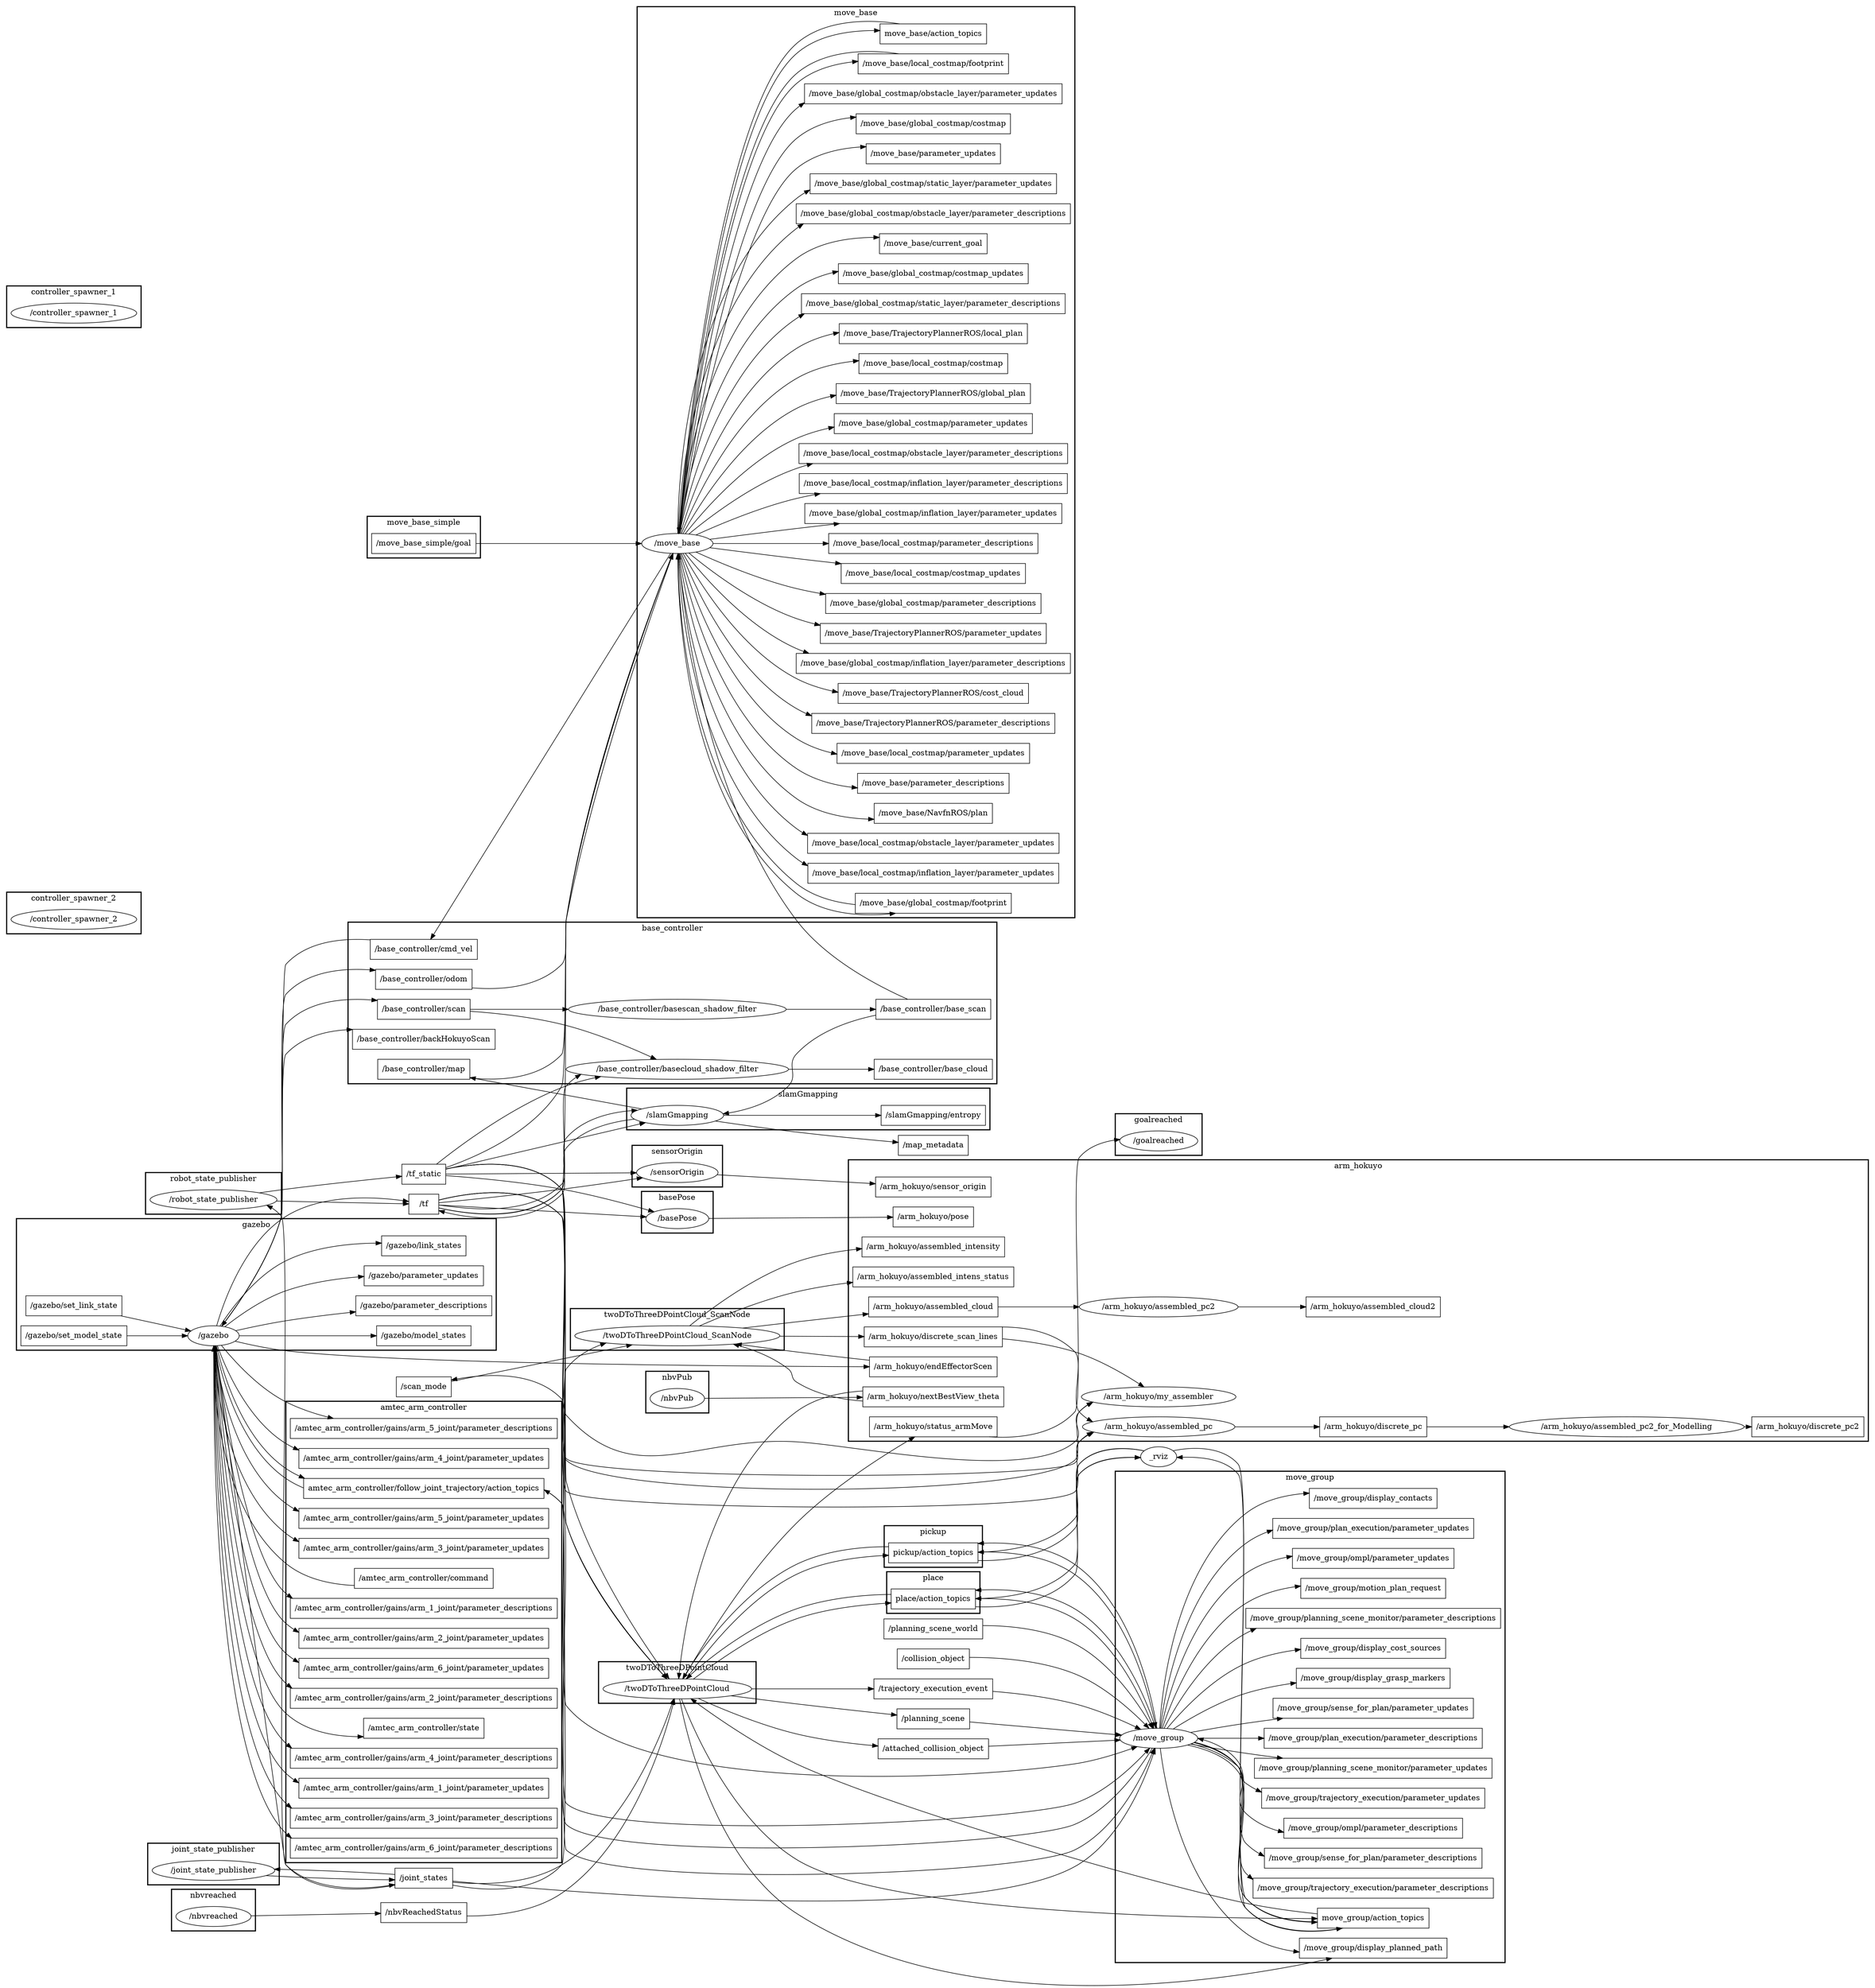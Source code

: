 digraph graphname {
	graph [bb="0,0,2696,3573.9",
		compound=True,
		rank=same,
		rankdir=LR,
		ranksep=0.2
	];
	node [label="\N"];
	subgraph cluster_move_base {
		graph [bb="908,1924.9,1536,3565.9",
			compound=True,
			label=move_base,
			lheight=0.21,
			lp="1222,3554.4",
			lwidth=0.86,
			rank=same,
			rankdir=LR,
			ranksep=0.2,
			style=bold
		];
		_move_base_local_costmap_inflation_layer_parameter_updates		 [URL=topic_3A_move_base_local_costmap_inflation_layer_parameter_updates,
			height=0.5,
			label="/move_base/local_costmap/inflation_layer/parameter_updates",
			pos="1335,2112.9",
			shape=box,
			width=4.9167];
		_move_base_local_costmap_obstacle_layer_parameter_updates		 [URL=topic_3A_move_base_local_costmap_obstacle_layer_parameter_updates,
			height=0.5,
			label="/move_base/local_costmap/obstacle_layer/parameter_updates",
			pos="1335,2166.9",
			shape=box,
			width=4.9028];
		_move_base_NavfnROS_plan		 [URL=topic_3A_move_base_NavfnROS_plan,
			height=0.5,
			label="/move_base/NavfnROS/plan",
			pos="1335,2220.9",
			shape=box,
			width=2.4028];
		_move_base_global_costmap_footprint		 [URL=topic_3A_move_base_global_costmap_footprint,
			height=0.5,
			label="/move_base/global_costmap/footprint",
			pos="1335,1950.9",
			shape=box,
			width=3.0972];
		_move_base		 [URL=_move_base,
			height=0.5,
			label="/move_base",
			pos="970,2490.9",
			shape=ellipse,
			width=1.4804];
		_move_base_global_costmap_footprint -> _move_base		 [penwidth=1,
			pos="e,970.79,2472.7 1223.4,1954.7 1194.2,1958.9 1164.6,1968 1142,1986.9 991.01,2112.6 972.61,2375.7 970.92,2462.5"];
		_move_base_parameter_descriptions		 [URL=topic_3A_move_base_parameter_descriptions,
			height=0.5,
			label="/move_base/parameter_descriptions",
			pos="1335,2274.9",
			shape=box,
			width=2.9444];
		_move_base_local_costmap_parameter_updates		 [URL=topic_3A_move_base_local_costmap_parameter_updates,
			height=0.5,
			label="/move_base/local_costmap/parameter_updates",
			pos="1335,2328.9",
			shape=box,
			width=3.7639];
		_move_base_TrajectoryPlannerROS_parameter_descriptions		 [URL=topic_3A_move_base_TrajectoryPlannerROS_parameter_descriptions,
			height=0.5,
			label="/move_base/TrajectoryPlannerROS/parameter_descriptions",
			pos="1335,2382.9",
			shape=box,
			width=4.7222];
		_move_base_TrajectoryPlannerROS_cost_cloud		 [URL=topic_3A_move_base_TrajectoryPlannerROS_cost_cloud,
			height=0.5,
			label="/move_base/TrajectoryPlannerROS/cost_cloud",
			pos="1335,2436.9",
			shape=box,
			width=3.7778];
		_move_base_global_costmap_inflation_layer_parameter_descriptions		 [URL=topic_3A_move_base_global_costmap_inflation_layer_parameter_descriptions,
			height=0.5,
			label="/move_base/global_costmap/inflation_layer/parameter_descriptions",
			pos="1335,2490.9",
			shape=box,
			width=5.3611];
		_move_base_TrajectoryPlannerROS_parameter_updates		 [URL=topic_3A_move_base_TrajectoryPlannerROS_parameter_updates,
			height=0.5,
			label="/move_base/TrajectoryPlannerROS/parameter_updates",
			pos="1335,2544.9",
			shape=box,
			width=4.3889];
		_move_base_global_costmap_parameter_descriptions		 [URL=topic_3A_move_base_global_costmap_parameter_descriptions,
			height=0.5,
			label="/move_base/global_costmap/parameter_descriptions",
			pos="1335,2598.9",
			shape=box,
			width=4.1944];
		_move_base_local_costmap_costmap_updates		 [URL=topic_3A_move_base_local_costmap_costmap_updates,
			height=0.5,
			label="/move_base/local_costmap/costmap_updates",
			pos="1335,2652.9",
			shape=box,
			width=3.6389];
		_move_base_local_costmap_parameter_descriptions		 [URL=topic_3A_move_base_local_costmap_parameter_descriptions,
			height=0.5,
			label="/move_base/local_costmap/parameter_descriptions",
			pos="1335,2706.9",
			shape=box,
			width=4.0972];
		_move_base_global_costmap_inflation_layer_parameter_updates		 [URL=topic_3A_move_base_global_costmap_inflation_layer_parameter_updates,
			height=0.5,
			label="/move_base/global_costmap/inflation_layer/parameter_updates",
			pos="1335,2760.9",
			shape=box,
			width=5.0278];
		_move_base_local_costmap_inflation_layer_parameter_descriptions		 [URL=topic_3A_move_base_local_costmap_inflation_layer_parameter_descriptions,
			height=0.5,
			label="/move_base/local_costmap/inflation_layer/parameter_descriptions",
			pos="1335,2814.9",
			shape=box,
			width=5.25];
		_move_base_local_costmap_obstacle_layer_parameter_descriptions		 [URL=topic_3A_move_base_local_costmap_obstacle_layer_parameter_descriptions,
			height=0.5,
			label="/move_base/local_costmap/obstacle_layer/parameter_descriptions",
			pos="1335,2868.9",
			shape=box,
			width=5.2361];
		_move_base_global_costmap_parameter_updates		 [URL=topic_3A_move_base_global_costmap_parameter_updates,
			height=0.5,
			label="/move_base/global_costmap/parameter_updates",
			pos="1335,2922.9",
			shape=box,
			width=3.8611];
		_move_base_TrajectoryPlannerROS_global_plan		 [URL=topic_3A_move_base_TrajectoryPlannerROS_global_plan,
			height=0.5,
			label="/move_base/TrajectoryPlannerROS/global_plan",
			pos="1335,2976.9",
			shape=box,
			width=3.8472];
		_move_base_local_costmap_costmap		 [URL=topic_3A_move_base_local_costmap_costmap,
			height=0.5,
			label="/move_base/local_costmap/costmap",
			pos="1335,3030.9",
			shape=box,
			width=2.9722];
		_move_base_TrajectoryPlannerROS_local_plan		 [URL=topic_3A_move_base_TrajectoryPlannerROS_local_plan,
			height=0.5,
			label="/move_base/TrajectoryPlannerROS/local_plan",
			pos="1335,3084.9",
			shape=box,
			width=3.7361];
		_move_base_global_costmap_static_layer_parameter_descriptions		 [URL=topic_3A_move_base_global_costmap_static_layer_parameter_descriptions,
			height=0.5,
			label="/move_base/global_costmap/static_layer/parameter_descriptions",
			pos="1335,3138.9",
			shape=box,
			width=5.1111];
		_move_base_global_costmap_costmap_updates		 [URL=topic_3A_move_base_global_costmap_costmap_updates,
			height=0.5,
			label="/move_base/global_costmap/costmap_updates",
			pos="1335,3192.9",
			shape=box,
			width=3.7361];
		_move_base_current_goal		 [URL=topic_3A_move_base_current_goal,
			height=0.5,
			label="/move_base/current_goal",
			pos="1335,3246.9",
			shape=box,
			width=2.1389];
		_move_base_global_costmap_obstacle_layer_parameter_descriptions		 [URL=topic_3A_move_base_global_costmap_obstacle_layer_parameter_descriptions,
			height=0.5,
			label="/move_base/global_costmap/obstacle_layer/parameter_descriptions",
			pos="1335,3300.9",
			shape=box,
			width=5.3333];
		_move_base_global_costmap_static_layer_parameter_updates		 [URL=topic_3A_move_base_global_costmap_static_layer_parameter_updates,
			height=0.5,
			label="/move_base/global_costmap/static_layer/parameter_updates",
			pos="1335,3354.9",
			shape=box,
			width=4.7778];
		_move_base_parameter_updates		 [URL=topic_3A_move_base_parameter_updates,
			height=0.5,
			label="/move_base/parameter_updates",
			pos="1335,3408.9",
			shape=box,
			width=2.6111];
		_move_base_global_costmap_costmap		 [URL=topic_3A_move_base_global_costmap_costmap,
			height=0.5,
			label="/move_base/global_costmap/costmap",
			pos="1335,3462.9",
			shape=box,
			width=3.0694];
		_move_base_global_costmap_obstacle_layer_parameter_updates		 [URL=topic_3A_move_base_global_costmap_obstacle_layer_parameter_updates,
			height=0.5,
			label="/move_base/global_costmap/obstacle_layer/parameter_updates",
			pos="1335,3516.9",
			shape=box,
			width=5];
		_move_base_local_costmap_footprint		 [URL=topic_3A_move_base_local_costmap_footprint,
			height=0.5,
			label="/move_base/local_costmap/footprint",
			pos="1335,2004.9",
			shape=box,
			width=2.9861];
		_move_base_local_costmap_footprint -> _move_base		 [penwidth=1,
			pos="e,971.73,2472.8 1227.3,2008.8 1197,2012.7 1165.9,2021.7 1142,2040.9 1005.3,2150.8 977.85,2381.6 972.37,2462.4"];
		move_base_action_topics		 [URL=topic_3Amove_base_action_topics,
			height=0.5,
			label="move_base/action_topics",
			pos="1335,2058.9",
			shape=box,
			width=2.1389];
		move_base_action_topics -> _move_base		 [penwidth=1,
			pos="e,972.94,2472.6 1257.5,2060.8 1219.3,2062.6 1174.4,2070 1142,2094.9 1019.2,2189.3 983.61,2388.7 974.16,2462.7"];
		_move_base -> _move_base_local_costmap_inflation_layer_parameter_updates		 [penwidth=1,
			pos="e,1157.9,2130 973.82,2472.5 984.01,2413.1 1024.7,2225.2 1142,2139.9 1144.2,2138.3 1146.5,2136.8 1148.8,2135.3"];
		_move_base -> _move_base_local_costmap_obstacle_layer_parameter_updates		 [penwidth=1,
			pos="e,1158.2,2184.5 975.45,2472.7 989.49,2419.6 1038.2,2264 1142,2193.9 1144.3,2192.3 1146.7,2190.8 1149.2,2189.4"];
		_move_base -> _move_base_NavfnROS_plan		 [penwidth=1,
			pos="e,1248.2,2218.4 977.64,2473 995.86,2426.9 1051.3,2303.3 1142,2247.9 1170.5,2230.5 1205.8,2222.5 1238.2,2219.3"];
		_move_base -> _move_base_global_costmap_footprint		 [penwidth=1,
			pos="e,1223.4,1937.4 970.77,2472.7 970.64,2396.6 980.04,2103.8 1142,1968.9 1162.1,1952.2 1187.6,1943.1 1213.5,1938.8"];
		_move_base -> _move_base_parameter_descriptions		 [penwidth=1,
			pos="e,1228.8,2276.5 981.09,2473.1 1004,2434.5 1064.2,2343.1 1142,2301.9 1165.3,2289.5 1192.4,2282.2 1218.7,2278"];
		_move_base -> _move_base_local_costmap_parameter_updates		 [penwidth=1,
			pos="e,1199.3,2338.6 986.5,2473.8 1014.4,2444.2 1076.3,2384 1142,2355.9 1156.9,2349.5 1172.9,2344.6 1189.2,2340.8"];
		_move_base -> _move_base_TrajectoryPlannerROS_parameter_descriptions		 [penwidth=1,
			pos="e,1177.3,2400.9 997.24,2475.4 1030,2456.7 1088.2,2426 1142,2409.9 1150.3,2407.4 1158.8,2405.2 1167.4,2403.1"];
		_move_base -> _move_base_TrajectoryPlannerROS_cost_cloud		 [penwidth=1,
			pos="e,1203.8,2454.9 1018.5,2483.2 1052.8,2477.6 1100.2,2470.1 1142,2463.9 1158.7,2461.4 1176.2,2458.8 1193.6,2456.3"];
		_move_base -> _move_base_global_costmap_inflation_layer_parameter_descriptions		 [penwidth=1,
			pos="e,1142,2490.9 1023.4,2490.9 1052.8,2490.9 1091.6,2490.9 1131.8,2490.9"];
		_move_base -> _move_base_TrajectoryPlannerROS_parameter_updates		 [penwidth=1,
			pos="e,1203.8,2526.9 1018.5,2498.6 1052.8,2504.1 1100.2,2511.6 1142,2517.9 1158.7,2520.4 1176.2,2522.9 1193.6,2525.4"];
		_move_base -> _move_base_global_costmap_parameter_descriptions		 [penwidth=1,
			pos="e,1183.9,2582.3 997.24,2506.4 1030,2525 1088.2,2555.8 1142,2571.9 1152.3,2575 1163,2577.7 1173.9,2580.1"];
		_move_base -> _move_base_local_costmap_costmap_updates		 [penwidth=1,
			pos="e,1203.9,2644.1 986.5,2508 1014.4,2537.6 1076.3,2597.8 1142,2625.9 1158.3,2632.9 1176.1,2638.1 1194,2642"];
		_move_base -> _move_base_local_costmap_parameter_descriptions		 [penwidth=1,
			pos="e,1187.5,2697.2 981.09,2508.7 1004,2547.3 1064.2,2638.6 1142,2679.9 1153.3,2685.9 1165.4,2690.6 1177.9,2694.5"];
		_move_base -> _move_base_global_costmap_inflation_layer_parameter_updates		 [penwidth=1,
			pos="e,1158.6,2742.7 977.64,2508.7 995.86,2554.9 1051.3,2678.5 1142,2733.9 1144.4,2735.4 1146.9,2736.8 1149.4,2738.1"];
		_move_base -> _move_base_local_costmap_inflation_layer_parameter_descriptions		 [penwidth=1,
			pos="e,1157.3,2796.8 975.45,2509.1 989.49,2562.2 1038.2,2717.8 1142,2787.9 1144,2789.2 1146,2790.5 1148.1,2791.7"];
		_move_base -> _move_base_local_costmap_obstacle_layer_parameter_descriptions		 [penwidth=1,
			pos="e,1156.1,2850.8 973.82,2509.2 984.01,2568.6 1024.7,2756.6 1142,2841.9 1143.7,2843.1 1145.4,2844.3 1147.1,2845.4"];
		_move_base -> _move_base_global_costmap_parameter_updates		 [penwidth=1,
			pos="e,1195.9,2921 972.56,2509.2 979.13,2574.1 1010.7,2794.9 1142,2895.9 1155,2905.9 1170.1,2913.1 1185.9,2918.1"];
		_move_base -> _move_base_TrajectoryPlannerROS_global_plan		 [penwidth=1,
			pos="e,1196.4,2975.9 971.56,2509.1 974.8,2579.1 996.5,2833 1142,2949.9 1155.2,2960.5 1170.5,2967.9 1186.7,2973.1"];
		_move_base -> _move_base_local_costmap_costmap		 [penwidth=1,
			pos="e,1227.9,3036.2 970.77,2509.1 970.91,2584 982.2,2870.8 1142,3003.9 1163.2,3021.5 1190.5,3030.6 1217.8,3034.9"];
		_move_base -> _move_base_TrajectoryPlannerROS_local_plan		 [penwidth=1,
			pos="e,1200.1,3085.9 973.81,2509 987.91,2597.4 1053.7,2982.2 1142,3057.9 1155.9,3069.8 1172.6,3077.9 1190.2,3083.2"];
		_move_base -> _move_base_global_costmap_static_layer_parameter_descriptions		 [penwidth=1,
			pos="e,1153.6,3120.7 973.33,2509.1 985.68,2602.8 1046.4,3027.9 1142,3111.9 1143.1,3112.9 1144.3,3113.9 1145.5,3114.8"];
		_move_base -> _move_base_global_costmap_costmap_updates		 [penwidth=1,
			pos="e,1200,3194.6 972.9,2509.1 983.56,2607.3 1039.1,3073.6 1142,3165.9 1155.7,3178.2 1172.4,3186.5 1190.1,3191.9"];
		_move_base -> _move_base_current_goal		 [penwidth=1,
			pos="e,1257.6,3255.2 972.55,2509.1 981.66,2612.1 1031.7,3119.2 1142,3219.9 1170.1,3245.5 1210.7,3253.8 1247.4,3255"];
		_move_base -> _move_base_global_costmap_obstacle_layer_parameter_descriptions		 [penwidth=1,
			pos="e,1152.9,3282.7 972.23,2509 979.85,2616.2 1024.3,3164.7 1142,3273.9 1143,3274.8 1144,3275.7 1145,3276.5"];
		_move_base -> _move_base_global_costmap_static_layer_parameter_updates		 [penwidth=1,
			pos="e,1163,3343.2 971.96,2509.2 978.22,2620.9 1016.9,3210.3 1142,3327.9 1145.9,3331.5 1150,3334.8 1154.4,3337.8"];
		_move_base -> _move_base_parameter_updates		 [penwidth=1,
			pos="e,1240.6,3417.3 971.72,2509.2 976.67,2625.1 1009.5,3255.8 1142,3381.9 1165.4,3404.2 1198.3,3413.5 1230.3,3416.5"];
		_move_base -> _move_base_global_costmap_costmap		 [penwidth=1,
			pos="e,1224.1,3470 971.5,2509.1 975.19,2628.9 1002,3301.3 1142,3435.9 1161.4,3454.5 1187.3,3464.1 1213.9,3468.6"];
		_move_base -> _move_base_global_costmap_obstacle_layer_parameter_updates		 [penwidth=1,
			pos="e,1154.8,3500.4 971.31,2509 973.78,2632.1 994.43,3346.6 1142,3489.9 1143.5,3491.3 1145,3492.7 1146.6,3494.1"];
		_move_base -> _move_base_local_costmap_footprint		 [penwidth=1,
			pos="e,1227.3,1991.6 971.42,2472.8 974.13,2401.8 994.18,2141.7 1142,2022.9 1163.3,2005.8 1190.3,1996.8 1217.3,1992.8"];
		_move_base -> move_base_action_topics		 [penwidth=1,
			pos="e,1257.5,2044.7 972.22,2472.8 978,2406.8 1008.3,2179.7 1142,2076.9 1171.5,2054.2 1211.4,2046.1 1247.1,2044.9"];
	}
	subgraph cluster_arm_hokuyo {
		graph [bb="1213,981.88,2688,1488.9",
			compound=True,
			label=arm_hokuyo,
			lheight=0.21,
			lp="1950.5,1477.4",
			lwidth=0.97,
			rank=same,
			rankdir=LR,
			ranksep=0.2,
			style=bold
		];
		_arm_hokuyo_assembled_intens_status		 [URL=topic_3A_arm_hokuyo_assembled_intens_status,
			height=0.5,
			label="/arm_hokuyo/assembled_intens_status",
			pos="1335,1223.9",
			shape=box,
			width=3.1528];
		_arm_hokuyo_discrete_pc		 [URL=topic_3A_arm_hokuyo_discrete_pc,
			height=0.5,
			label="/arm_hokuyo/discrete_pc",
			pos="1967,1007.9",
			shape=box,
			width=2.1528];
		_arm_hokuyo_assembled_pc2_for_Modelling		 [URL=_arm_hokuyo_assembled_pc2_for_Modelling,
			height=0.5,
			label="/arm_hokuyo/assembled_pc2_for_Modelling",
			pos="2333,1007.9",
			shape=ellipse,
			width=4.7482];
		_arm_hokuyo_discrete_pc -> _arm_hokuyo_assembled_pc2_for_Modelling		 [penwidth=1,
			pos="e,2161.7,1007.9 2044.8,1007.9 2076.2,1007.9 2113.9,1007.9 2151.6,1007.9"];
		_arm_hokuyo_endEffectorScen		 [URL=topic_3A_arm_hokuyo_endEffectorScen,
			height=0.5,
			label="/arm_hokuyo/endEffectorScen",
			pos="1335,1115.9",
			shape=box,
			width=2.5417];
		_arm_hokuyo_status_armMove		 [URL=topic_3A_arm_hokuyo_status_armMove,
			height=0.5,
			label="/arm_hokuyo/status_armMove",
			pos="1335,1007.9",
			shape=box,
			width=2.5694];
		_arm_hokuyo_discrete_scan_lines		 [URL=topic_3A_arm_hokuyo_discrete_scan_lines,
			height=0.5,
			label="/arm_hokuyo/discrete_scan_lines",
			pos="1335,1331.9",
			shape=box,
			width=2.75];
		_arm_hokuyo_my_assembler		 [URL=_arm_hokuyo_my_assembler,
			height=0.5,
			label="/arm_hokuyo/my_assembler",
			pos="1659,1061.9",
			shape=ellipse,
			width=3.1233];
		_arm_hokuyo_discrete_scan_lines -> _arm_hokuyo_my_assembler		 [penwidth=1,
			pos="e,1618.2,1078.8 1434.1,1343.2 1471.2,1341.8 1510.5,1332.6 1536,1304.9 1548.2,1291.6 1535.3,1158.7 1544,1142.9 1558.3,1116.7 1585.1,1097 1609.2,1083.6"];
		_arm_hokuyo_assembled_pc		 [URL=_arm_hokuyo_assembled_pc,
			height=0.5,
			label="/arm_hokuyo/assembled_pc",
			pos="1659,1007.9",
			shape=ellipse,
			width=3.0692];
		_arm_hokuyo_discrete_scan_lines -> _arm_hokuyo_assembled_pc		 [penwidth=1,
			pos="e,1566.2,1017.7 1434.1,1343.4 1471.3,1342.2 1510.7,1332.9 1536,1304.9 1556.1,1282.6 1525,1058.1 1544,1034.9 1547.9,1030.1 1552.4,1026.1 1557.4,1022.8"];
		_arm_hokuyo_assembled_cloud2		 [URL=topic_3A_arm_hokuyo_assembled_cloud2,
			height=0.5,
			label="/arm_hokuyo/assembled_cloud2",
			pos="1967,1169.9",
			shape=box,
			width=2.6944];
		_arm_hokuyo_assembled_intensity		 [URL=topic_3A_arm_hokuyo_assembled_intensity,
			height=0.5,
			label="/arm_hokuyo/assembled_intensity",
			pos="1335,1277.9",
			shape=box,
			width=2.8194];
		_arm_hokuyo_discrete_pc2		 [URL=topic_3A_arm_hokuyo_discrete_pc2,
			height=0.5,
			label="/arm_hokuyo/discrete_pc2",
			pos="2599,1007.9",
			shape=box,
			width=2.2361];
		_arm_hokuyo_assembled_cloud		 [URL=topic_3A_arm_hokuyo_assembled_cloud,
			height=0.5,
			label="/arm_hokuyo/assembled_cloud",
			pos="1335,1169.9",
			shape=box,
			width=2.5972];
		_arm_hokuyo_assembled_pc2		 [URL=_arm_hokuyo_assembled_pc2,
			height=0.5,
			label="/arm_hokuyo/assembled_pc2",
			pos="1659,1169.9",
			shape=ellipse,
			width=3.1775];
		_arm_hokuyo_assembled_cloud -> _arm_hokuyo_assembled_pc2		 [penwidth=1,
			pos="e,1544.5,1169.9 1428.7,1169.9 1461.6,1169.9 1499.2,1169.9 1534.2,1169.9"];
		_arm_hokuyo_nextBestView_theta		 [URL=topic_3A_arm_hokuyo_nextBestView_theta,
			height=0.5,
			label="/arm_hokuyo/nextBestView_theta",
			pos="1335,1061.9",
			shape=box,
			width=2.8194];
		_arm_hokuyo_pose		 [URL=topic_3A_arm_hokuyo_pose,
			height=0.5,
			label="/arm_hokuyo/pose",
			pos="1335,1385.9",
			shape=box,
			width=1.6389];
		_arm_hokuyo_sensor_origin		 [URL=topic_3A_arm_hokuyo_sensor_origin,
			height=0.5,
			label="/arm_hokuyo/sensor_origin",
			pos="1335,1439.9",
			shape=box,
			width=2.3194];
		_arm_hokuyo_assembled_pc2_for_Modelling -> _arm_hokuyo_discrete_pc2		 [penwidth=1,
			pos="e,2518.3,1007.9 2504.2,1007.9 2505.5,1007.9 2506.9,1007.9 2508.2,1007.9"];
		_arm_hokuyo_assembled_pc2 -> _arm_hokuyo_assembled_cloud2		 [penwidth=1,
			pos="e,1869.7,1169.9 1773.5,1169.9 1801.7,1169.9 1831.8,1169.9 1859.6,1169.9"];
		_arm_hokuyo_assembled_pc -> _arm_hokuyo_discrete_pc		 [penwidth=1,
			pos="e,1889.3,1007.9 1769.6,1007.9 1805.5,1007.9 1844.9,1007.9 1878.9,1007.9"];
	}
	subgraph cluster_move_group {
		graph [bb="1593,42.883,2154,927.88",
			compound=True,
			label=move_group,
			lheight=0.21,
			lp="1873.5,916.38",
			lwidth=0.97,
			rank=same,
			rankdir=LR,
			ranksep=0.2,
			style=bold
		];
		_move_group_motion_plan_request		 [URL=topic_3A_move_group_motion_plan_request,
			height=0.5,
			label="/move_group/motion_plan_request",
			pos="1967,500.88",
			shape=box,
			width=2.8889];
		_move_group_ompl_parameter_updates		 [URL=topic_3A_move_group_ompl_parameter_updates,
			height=0.5,
			label="/move_group/ompl/parameter_updates",
			pos="1967,554.88",
			shape=box,
			width=3.1667];
		_move_group_plan_execution_parameter_updates		 [URL=topic_3A_move_group_plan_execution_parameter_updates,
			height=0.5,
			label="/move_group/plan_execution/parameter_updates",
			pos="1967,608.88",
			shape=box,
			width=3.9167];
		_move_group_display_contacts		 [URL=topic_3A_move_group_display_contacts,
			height=0.5,
			label="/move_group/display_contacts",
			pos="1967,662.88",
			shape=box,
			width=2.5417];
		_move_group_trajectory_execution_parameter_descriptions		 [URL=topic_3A_move_group_trajectory_execution_parameter_descriptions,
			height=0.5,
			label="/move_group/trajectory_execution/parameter_descriptions",
			pos="1967,716.88",
			shape=box,
			width=4.6528];
		_move_group_sense_for_plan_parameter_descriptions		 [URL=topic_3A_move_group_sense_for_plan_parameter_descriptions,
			height=0.5,
			label="/move_group/sense_for_plan/parameter_descriptions",
			pos="1967,770.88",
			shape=box,
			width=4.2361];
		_move_group_ompl_parameter_descriptions		 [URL=topic_3A_move_group_ompl_parameter_descriptions,
			height=0.5,
			label="/move_group/ompl/parameter_descriptions",
			pos="1967,824.88",
			shape=box,
			width=3.5];
		_move_group_trajectory_execution_parameter_updates		 [URL=topic_3A_move_group_trajectory_execution_parameter_updates,
			height=0.5,
			label="/move_group/trajectory_execution/parameter_updates",
			pos="1967,878.88",
			shape=box,
			width=4.3194];
		_move_group_planning_scene_monitor_parameter_updates		 [URL=topic_3A_move_group_planning_scene_monitor_parameter_updates,
			height=0.5,
			label="/move_group/planning_scene_monitor/parameter_updates",
			pos="1967,176.88",
			shape=box,
			width=4.6389];
		_move_group_plan_execution_parameter_descriptions		 [URL=topic_3A_move_group_plan_execution_parameter_descriptions,
			height=0.5,
			label="/move_group/plan_execution/parameter_descriptions",
			pos="1967,230.88",
			shape=box,
			width=4.25];
		_move_group_sense_for_plan_parameter_updates		 [URL=topic_3A_move_group_sense_for_plan_parameter_updates,
			height=0.5,
			label="/move_group/sense_for_plan/parameter_updates",
			pos="1967,284.88",
			shape=box,
			width=3.9028];
		_move_group_display_grasp_markers		 [URL=topic_3A_move_group_display_grasp_markers,
			height=0.5,
			label="/move_group/display_grasp_markers",
			pos="1967,338.88",
			shape=box,
			width=3.0417];
		_move_group_display_cost_sources		 [URL=topic_3A_move_group_display_cost_sources,
			height=0.5,
			label="/move_group/display_cost_sources",
			pos="1967,392.88",
			shape=box,
			width=2.8889];
		_move_group_display_planned_path		 [URL=topic_3A_move_group_display_planned_path,
			height=0.5,
			label="/move_group/display_planned_path",
			pos="1967,68.883",
			shape=box,
			width=2.9444];
		_move_group_planning_scene_monitor_parameter_descriptions		 [URL=topic_3A_move_group_planning_scene_monitor_parameter_descriptions,
			height=0.5,
			label="/move_group/planning_scene_monitor/parameter_descriptions",
			pos="1967,446.88",
			shape=box,
			width=4.9722];
		move_group_action_topics		 [URL=topic_3Amove_group_action_topics,
			height=0.5,
			label="move_group/action_topics",
			pos="1967,122.88",
			shape=box,
			width=2.2361];
		_move_group		 [URL=_move_group,
			height=0.5,
			label="/move_group",
			pos="1659,446.88",
			shape=ellipse,
			width=1.6068];
		move_group_action_topics -> _move_group		 [penwidth=1,
			pos="e,1716,443.39 1886.4,122.38 1851.2,124.02 1812.4,132.07 1788,158.88 1751.1,199.37 1805.1,359.8 1774,404.88 1762.5,421.53 1744.3,432.82 1725.7,440"];
		_move_group -> _move_group_motion_plan_request		 [penwidth=1,
			pos="e,1862.8,486.25 1706.4,457.34 1730.6,462.63 1760.8,468.96 1788,473.88 1808.8,477.66 1831.1,481.33 1852.6,484.68"];
		_move_group -> _move_group_ompl_parameter_updates		 [penwidth=1,
			pos="e,1852.6,544.87 1680.7,463.88 1704.9,482.73 1746.9,512.52 1788,527.88 1805.3,534.32 1824,539.23 1842.6,542.97"];
		_move_group -> _move_group_plan_execution_parameter_updates		 [penwidth=1,
			pos="e,1825.7,596.7 1671.2,464.92 1690.8,494.78 1734.5,553.92 1788,581.88 1796.8,586.49 1806.2,590.38 1815.9,593.64"];
		_move_group -> _move_group_display_contacts		 [penwidth=1,
			pos="e,1875.4,663.35 1666.4,464.85 1681.2,503.39 1721.5,593.9 1788,635.88 1810.9,650.31 1838.6,658.07 1865.3,662.02"];
		_move_group -> _move_group_trajectory_execution_parameter_descriptions		 [penwidth=1,
			pos="e,1802.4,698.72 1663.7,464.89 1674,510.89 1708.2,633.09 1788,689.88 1789.9,691.21 1791.8,692.48 1793.7,693.7"];
		_move_group -> _move_group_sense_for_plan_parameter_descriptions		 [penwidth=1,
			pos="e,1814.3,759.27 1661.9,465.23 1668.3,518.14 1694.7,671.85 1788,743.88 1793.4,748.05 1799.2,751.71 1805.2,754.9"];
		_move_group -> _move_group_ompl_parameter_descriptions		 [penwidth=1,
			pos="e,1840.6,823.13 1660.5,465.03 1663.3,523.76 1680.6,709.97 1788,797.88 1800.5,808.13 1815.3,815.33 1830.8,820.31"];
		_move_group -> _move_group_trajectory_execution_parameter_updates		 [penwidth=1,
			pos="e,1811.4,867.16 1659.5,464.98 1659,529.19 1666.4,747.87 1788,851.88 1792.6,855.79 1797.4,859.26 1802.6,862.34"];
		_move_group -> _move_group_planning_scene_monitor_parameter_updates		 [penwidth=1,
			pos="e,1799.7,193.34 1708.5,437.39 1732.2,430.14 1758.8,417.54 1774,395.88 1798.6,360.85 1758.9,235.29 1788,203.88 1789.2,202.54 1790.5,201.25 1791.8,200"];
		_move_group -> _move_group_plan_execution_parameter_descriptions		 [penwidth=1,
			pos="e,1813.9,238.79 1708,437.31 1731.7,430.02 1758.4,417.41 1774,395.88 1792.1,370.9 1766.7,280.21 1788,257.88 1793.2,252.43 1799,247.77 1805.2,243.8"];
		_move_group -> _move_group_sense_for_plan_parameter_updates		 [penwidth=1,
			pos="e,1826.5,288.21 1707.4,436.89 1731,429.48 1757.8,416.9 1774,395.88 1797.1,365.93 1761,338.45 1788,311.88 1796.4,303.57 1806.3,297.12 1816.9,292.18"];
		_move_group -> _move_group_display_grasp_markers		 [penwidth=1,
			pos="e,1857.2,338.46 1703.8,435.42 1727.1,427.5 1754.7,414.89 1774,395.88 1784.5,385.56 1776.2,374.7 1788,365.88 1805.2,353.03 1825.9,345.13 1847.1,340.45"];
		_move_group -> _move_group_display_cost_sources		 [penwidth=1,
			pos="e,1862.8,407.52 1706.4,436.43 1730.6,431.13 1760.8,424.8 1788,419.88 1808.8,416.11 1831.1,412.44 1852.6,409.08"];
		_move_group -> _move_group_display_planned_path		 [penwidth=1,
			pos="e,1860.9,66.479 1660.5,428.74 1663.3,370 1680.6,183.79 1788,95.883 1805.8,81.312 1828.1,72.888 1850.8,68.281"];
		_move_group -> _move_group_planning_scene_monitor_parameter_descriptions		 [penwidth=1,
			pos="e,1788,446.88 1717.2,446.88 1735.1,446.88 1756,446.88 1777.9,446.88"];
		_move_group -> move_group_action_topics		 [penwidth=1,
			pos="e,1886.4,106.06 1697,433.25 1723.1,425.24 1756.5,412.32 1774,386.88 1805.1,341.8 1751.1,181.37 1788,140.88 1810,116.69 1843.8,107.77 1876,106.29"];
	}
	subgraph cluster_gazebo {
		graph [bb="23,1135.9,712,1372.9",
			compound=True,
			label=gazebo,
			lheight=0.21,
			lp="367.5,1361.4",
			lwidth=0.54,
			rank=same,
			rankdir=LR,
			ranksep=0.2,
			style=bold
		];
		_gazebo_parameter_descriptions		 [URL=topic_3A_gazebo_parameter_descriptions,
			height=0.5,
			label="/gazebo/parameter_descriptions",
			pos="609,1161.9",
			shape=box,
			width=2.625];
		_gazebo_parameter_updates		 [URL=topic_3A_gazebo_parameter_updates,
			height=0.5,
			label="/gazebo/parameter_updates",
			pos="609,1215.9",
			shape=box,
			width=2.2917];
		_gazebo_link_states		 [URL=topic_3A_gazebo_link_states,
			height=0.5,
			label="/gazebo/link_states",
			pos="609,1269.9",
			shape=box,
			width=1.6667];
		_gazebo_model_states		 [URL=topic_3A_gazebo_model_states,
			height=0.5,
			label="/gazebo/model_states",
			pos="609,1323.9",
			shape=box,
			width=1.8611];
		_gazebo_set_link_state		 [URL=topic_3A_gazebo_set_link_state,
			height=0.5,
			label="/gazebo/set_link_state",
			pos="106,1215.9",
			shape=box,
			width=1.9028];
		_gazebo		 [URL=_gazebo,
			height=0.5,
			label="/gazebo",
			pos="309,1161.9",
			shape=ellipse,
			width=1.0652];
		_gazebo_set_link_state -> _gazebo		 [penwidth=1,
			pos="e,275.24,1170.7 174.21,1197.8 204.37,1189.7 239.03,1180.4 265.52,1173.3"];
		_gazebo_set_model_state		 [URL=topic_3A_gazebo_set_model_state,
			height=0.5,
			label="/gazebo/set_model_state",
			pos="106,1161.9",
			shape=box,
			width=2.0833];
		_gazebo_set_model_state -> _gazebo		 [penwidth=1,
			pos="e,270.62,1161.9 181.27,1161.9 207.77,1161.9 236.88,1161.9 260.52,1161.9"];
		_gazebo -> _gazebo_parameter_descriptions		 [penwidth=1,
			pos="e,514.47,1161.9 347.44,1161.9 386.66,1161.9 450.01,1161.9 504.42,1161.9"];
		_gazebo -> _gazebo_parameter_updates		 [penwidth=1,
			pos="e,526.47,1206.7 342.1,1171.2 362.55,1176.9 389.67,1184 414,1188.9 447.25,1195.5 484.02,1201 516.53,1205.4"];
		_gazebo -> _gazebo_link_states		 [penwidth=1,
			pos="e,548.6,1269.5 325.53,1178.4 344.46,1197.3 378.38,1227.8 414,1242.9 453.08,1259.4 500.15,1266.2 538.14,1268.9"];
		_gazebo -> _gazebo_model_states		 [penwidth=1,
			pos="e,541.96,1326.9 317.94,1179.5 332.36,1209.2 365.91,1268.9 414,1296.9 449.21,1317.3 493.92,1324.6 531.55,1326.5"];
	}
	subgraph cluster_amtec_arm_controller {
		graph [bb="414,158.88,804,989.88",
			compound=True,
			label=amtec_arm_controller,
			lheight=0.21,
			lp="609,978.38",
			lwidth=1.68,
			rank=same,
			rankdir=LR,
			ranksep=0.2,
			style=bold
		];
		_amtec_arm_controller_gains_arm_5_joint_parameter_updates		 [URL=topic_3A_amtec_arm_controller_gains_arm_5_joint_parameter_updates,
			height=0.5,
			label="/amtec_arm_controller/gains/arm_5_joint/parameter_updates",
			pos="609,724.88",
			shape=box,
			width=4.8611];
		_amtec_arm_controller_gains_arm_3_joint_parameter_updates		 [URL=topic_3A_amtec_arm_controller_gains_arm_3_joint_parameter_updates,
			height=0.5,
			label="/amtec_arm_controller/gains/arm_3_joint/parameter_updates",
			pos="609,670.88",
			shape=box,
			width=4.8611];
		_amtec_arm_controller_command		 [URL=topic_3A_amtec_arm_controller_command,
			height=0.5,
			label="/amtec_arm_controller/command",
			pos="609,616.88",
			shape=box,
			width=2.7778];
		_amtec_arm_controller_gains_arm_1_joint_parameter_descriptions		 [URL=topic_3A_amtec_arm_controller_gains_arm_1_joint_parameter_descriptions,
			height=0.5,
			label="/amtec_arm_controller/gains/arm_1_joint/parameter_descriptions",
			pos="609,562.88",
			shape=box,
			width=5.1944];
		_amtec_arm_controller_gains_arm_2_joint_parameter_updates		 [URL=topic_3A_amtec_arm_controller_gains_arm_2_joint_parameter_updates,
			height=0.5,
			label="/amtec_arm_controller/gains/arm_2_joint/parameter_updates",
			pos="609,508.88",
			shape=box,
			width=4.8611];
		_amtec_arm_controller_gains_arm_6_joint_parameter_updates		 [URL=topic_3A_amtec_arm_controller_gains_arm_6_joint_parameter_updates,
			height=0.5,
			label="/amtec_arm_controller/gains/arm_6_joint/parameter_updates",
			pos="609,454.88",
			shape=box,
			width=4.8611];
		_amtec_arm_controller_gains_arm_2_joint_parameter_descriptions		 [URL=topic_3A_amtec_arm_controller_gains_arm_2_joint_parameter_descriptions,
			height=0.5,
			label="/amtec_arm_controller/gains/arm_2_joint/parameter_descriptions",
			pos="609,400.88",
			shape=box,
			width=5.1944];
		_amtec_arm_controller_state		 [URL=topic_3A_amtec_arm_controller_state,
			height=0.5,
			label="/amtec_arm_controller/state",
			pos="609,346.88",
			shape=box,
			width=2.3611];
		_amtec_arm_controller_gains_arm_4_joint_parameter_descriptions		 [URL=topic_3A_amtec_arm_controller_gains_arm_4_joint_parameter_descriptions,
			height=0.5,
			label="/amtec_arm_controller/gains/arm_4_joint/parameter_descriptions",
			pos="609,292.88",
			shape=box,
			width=5.1944];
		_amtec_arm_controller_gains_arm_1_joint_parameter_updates		 [URL=topic_3A_amtec_arm_controller_gains_arm_1_joint_parameter_updates,
			height=0.5,
			label="/amtec_arm_controller/gains/arm_1_joint/parameter_updates",
			pos="609,238.88",
			shape=box,
			width=4.8611];
		_amtec_arm_controller_gains_arm_3_joint_parameter_descriptions		 [URL=topic_3A_amtec_arm_controller_gains_arm_3_joint_parameter_descriptions,
			height=0.5,
			label="/amtec_arm_controller/gains/arm_3_joint/parameter_descriptions",
			pos="609,184.88",
			shape=box,
			width=5.1944];
		_amtec_arm_controller_gains_arm_6_joint_parameter_descriptions		 [URL=topic_3A_amtec_arm_controller_gains_arm_6_joint_parameter_descriptions,
			height=0.5,
			label="/amtec_arm_controller/gains/arm_6_joint/parameter_descriptions",
			pos="609,940.88",
			shape=box,
			width=5.1944];
		_amtec_arm_controller_gains_arm_5_joint_parameter_descriptions		 [URL=topic_3A_amtec_arm_controller_gains_arm_5_joint_parameter_descriptions,
			height=0.5,
			label="/amtec_arm_controller/gains/arm_5_joint/parameter_descriptions",
			pos="609,886.88",
			shape=box,
			width=5.1944];
		_amtec_arm_controller_gains_arm_4_joint_parameter_updates		 [URL=topic_3A_amtec_arm_controller_gains_arm_4_joint_parameter_updates,
			height=0.5,
			label="/amtec_arm_controller/gains/arm_4_joint/parameter_updates",
			pos="609,832.88",
			shape=box,
			width=4.8611];
		amtec_arm_controller_follow_joint_trajectory_action_topics		 [URL=topic_3Aamtec_arm_controller_follow_joint_trajectory_action_topics,
			height=0.5,
			label="amtec_arm_controller/follow_joint_trajectory/action_topics",
			pos="609,778.88",
			shape=box,
			width=4.75];
	}
	subgraph cluster_base_controller {
		graph [bb="499,1625.9,1427,1916.9",
			compound=True,
			label=base_controller,
			lheight=0.21,
			lp="963,1905.4",
			lwidth=1.17,
			rank=same,
			rankdir=LR,
			ranksep=0.2,
			style=bold
		];
		_base_controller_map		 [URL=topic_3A_base_controller_map,
			height=0.5,
			label="/base_controller/map",
			pos="609,1651.9",
			shape=box,
			width=1.8194];
		_base_controller_base_cloud		 [URL=topic_3A_base_controller_base_cloud,
			height=0.5,
			label="/base_controller/base_cloud",
			pos="1335,1651.9",
			shape=box,
			width=2.3333];
		_base_controller_cmd_vel		 [URL=topic_3A_base_controller_cmd_vel,
			height=0.5,
			label="/base_controller/cmd_vel",
			pos="609,1813.9",
			shape=box,
			width=2.1528];
		_base_controller_backHokuyoScan		 [URL=topic_3A_base_controller_backHokuyoScan,
			height=0.5,
			label="/base_controller/backHokuyoScan",
			pos="609,1867.9",
			shape=box,
			width=2.8194];
		_base_controller_base_scan		 [URL=topic_3A_base_controller_base_scan,
			height=0.5,
			label="/base_controller/base_scan",
			pos="1335,1705.9",
			shape=box,
			width=2.25];
		_base_controller_odom		 [URL=topic_3A_base_controller_odom,
			height=0.5,
			label="/base_controller/odom",
			pos="609,1759.9",
			shape=box,
			width=1.9306];
		_base_controller_scan		 [URL=topic_3A_base_controller_scan,
			height=0.5,
			label="/base_controller/scan",
			pos="609,1705.9",
			shape=box,
			width=1.8194];
		_base_controller_basescan_shadow_filter		 [URL=_base_controller_basescan_shadow_filter,
			height=0.5,
			label="/base_controller/basescan_shadow_filter",
			pos="970,1705.9",
			shape=ellipse,
			width=4.2607];
		_base_controller_scan -> _base_controller_basescan_shadow_filter		 [penwidth=1,
			pos="e,816.59,1705.9 674.6,1705.9 711.55,1705.9 759.72,1705.9 806.35,1705.9"];
		_base_controller_basecloud_shadow_filter		 [URL=_base_controller_basecloud_shadow_filter,
			height=0.5,
			label="/base_controller/basecloud_shadow_filter",
			pos="970,1651.9",
			shape=ellipse,
			width=4.3691];
		_base_controller_scan -> _base_controller_basecloud_shadow_filter		 [penwidth=1,
			pos="e,880.43,1666.8 674.72,1697.3 712.46,1692.1 760.96,1685.4 804,1678.9 825.53,1675.6 848.61,1672 870.48,1668.4"];
		_base_controller_basescan_shadow_filter -> _base_controller_base_scan		 [penwidth=1,
			pos="e,1253.9,1705.9 1123.6,1705.9 1164.6,1705.9 1207.5,1705.9 1243.9,1705.9"];
		_base_controller_basecloud_shadow_filter -> _base_controller_base_cloud		 [penwidth=1,
			pos="e,1250.7,1651.9 1127.3,1651.9 1165.9,1651.9 1206.1,1651.9 1240.7,1651.9"];
	}
	subgraph cluster_move_base_simple {
		graph [bb="525,2464.9,693,2539.9",
			compound=True,
			label=move_base_simple,
			lheight=0.21,
			lp="609,2528.4",
			lwidth=1.47,
			rank=same,
			rankdir=LR,
			ranksep=0.2,
			style=bold
		];
		_move_base_simple_goal		 [URL=topic_3A_move_base_simple_goal,
			height=0.5,
			label="/move_base_simple/goal",
			pos="609,2490.9",
			shape=box,
			width=2.1111];
	}
	subgraph cluster_slamGmapping {
		graph [bb="894,1542.9,1418,1617.9",
			compound=True,
			label=slamGmapping,
			lheight=0.21,
			lp="1156,1606.4",
			lwidth=1.18,
			rank=same,
			rankdir=LR,
			ranksep=0.2,
			style=bold
		];
		_slamGmapping_entropy		 [URL=topic_3A_slamGmapping_entropy,
			height=0.5,
			label="/slamGmapping/entropy",
			pos="1335,1568.9",
			shape=box,
			width=2.0694];
		_slamGmapping		 [URL=_slamGmapping,
			height=0.5,
			label="/slamGmapping",
			pos="970,1568.9",
			shape=ellipse,
			width=1.8776];
		_slamGmapping -> _slamGmapping_entropy		 [penwidth=1,
			pos="e,1260.2,1568.9 1038,1568.9 1097.8,1568.9 1185.6,1568.9 1250.1,1568.9"];
	}
	subgraph cluster_pickup {
		graph [bb="1262,754.88,1408,829.88",
			compound=True,
			label=pickup,
			lheight=0.21,
			lp="1335,818.38",
			lwidth=0.51,
			rank=same,
			rankdir=LR,
			ranksep=0.2,
			style=bold
		];
		pickup_action_topics		 [URL=topic_3Apickup_action_topics,
			height=0.5,
			label="pickup/action_topics",
			pos="1335,780.88",
			shape=box,
			width=1.7917];
	}
	subgraph cluster_place {
		graph [bb="1266,671.88,1404,746.88",
			compound=True,
			label=place,
			lheight=0.21,
			lp="1335,735.38",
			lwidth=0.40,
			rank=same,
			rankdir=LR,
			ranksep=0.2,
			style=bold
		];
		place_action_topics		 [URL=topic_3Aplace_action_topics,
			height=0.5,
			label="place/action_topics",
			pos="1335,697.88",
			shape=box,
			width=1.6806];
	}
	subgraph cluster_goalreached {
		graph [bb="1595,1496.9,1723,1571.9",
			compound=True,
			label=goalreached,
			lheight=0.21,
			lp="1659,1560.4",
			lwidth=0.92,
			rank=same,
			rankdir=LR,
			ranksep=0.2,
			style=bold
		];
		_goalreached		 [URL=_goalreached,
			height=0.5,
			label="/goalreached",
			pos="1659,1522.9",
			shape=ellipse,
			width=1.5526];
	}
	subgraph cluster_robot_state_publisher {
		graph [bb="212,1380.9,406,1455.9",
			compound=True,
			label=robot_state_publisher,
			lheight=0.21,
			lp="309,1444.4",
			lwidth=1.64,
			rank=same,
			rankdir=LR,
			ranksep=0.2,
			style=bold
		];
		_robot_state_publisher		 [URL=_robot_state_publisher,
			height=0.5,
			label="/robot_state_publisher",
			pos="309,1406.9",
			shape=ellipse,
			width=2.4734];
	}
	subgraph cluster_sensorOrigin {
		graph [bb="903,1434.9,1037,1509.9",
			compound=True,
			label=sensorOrigin,
			lheight=0.21,
			lp="970,1498.4",
			lwidth=0.97,
			rank=same,
			rankdir=LR,
			ranksep=0.2,
			style=bold
		];
		_sensorOrigin		 [URL=_sensorOrigin,
			height=0.5,
			label="/sensorOrigin",
			pos="970,1460.9",
			shape=ellipse,
			width=1.6249];
	}
	subgraph cluster_nbvreached {
		graph [bb="247,104.88,371,179.88",
			compound=True,
			label=nbvreached,
			lheight=0.21,
			lp="309,168.38",
			lwidth=0.88,
			rank=same,
			rankdir=LR,
			ranksep=0.2,
			style=bold
		];
		_nbvreached		 [URL=_nbvreached,
			height=0.5,
			label="/nbvreached",
			pos="309,130.88",
			shape=ellipse,
			width=1.4985];
	}
	subgraph cluster_twoDToThreeDPointCloud_ScanNode {
		graph [bb="812,1139.9,1128,1214.9",
			compound=True,
			label=twoDToThreeDPointCloud_ScanNode,
			lheight=0.21,
			lp="970,1203.4",
			lwidth=2.93,
			rank=same,
			rankdir=LR,
			ranksep=0.2,
			style=bold
		];
		_twoDToThreeDPointCloud_ScanNode		 [URL=_twoDToThreeDPointCloud_ScanNode,
			height=0.5,
			label="/twoDToThreeDPointCloud_ScanNode",
			pos="970,1165.9",
			shape=ellipse,
			width=4.1524];
	}
	subgraph cluster_joint_state_publisher {
		graph [bb="875,98.883,1065,173.88",
			compound=True,
			label=joint_state_publisher,
			lheight=0.21,
			lp="970,162.38",
			lwidth=1.58,
			rank=same,
			rankdir=LR,
			ranksep=0.2,
			style=bold
		];
		_joint_state_publisher		 [URL=_joint_state_publisher,
			height=0.5,
			label="/joint_state_publisher",
			pos="970,124.88",
			shape=ellipse,
			width=2.4192];
	}
	subgraph cluster_controller_spawner_2 {
		graph [bb="8,2393.9,204,2468.9",
			compound=True,
			label=controller_spawner_2,
			lheight=0.21,
			lp="106,2457.4",
			lwidth=1.64,
			rank=same,
			rankdir=LR,
			ranksep=0.2,
			style=bold
		];
		_controller_spawner_2		 [URL=_controller_spawner_2,
			height=0.5,
			label="/controller_spawner_2",
			pos="106,2419.9",
			shape=ellipse,
			width=2.4914];
	}
	subgraph cluster_controller_spawner_1 {
		graph [bb="8,2983.9,204,3058.9",
			compound=True,
			label=controller_spawner_1,
			lheight=0.21,
			lp="106,3047.4",
			lwidth=1.64,
			rank=same,
			rankdir=LR,
			ranksep=0.2,
			style=bold
		];
		_controller_spawner_1		 [URL=_controller_spawner_1,
			height=0.5,
			label="/controller_spawner_1",
			pos="106,3009.9",
			shape=ellipse,
			width=2.4914];
	}
	subgraph cluster_basePose {
		graph [bb="916,1351.9,1024,1426.9",
			compound=True,
			label=basePose,
			lheight=0.21,
			lp="970,1415.4",
			lwidth=0.69,
			rank=same,
			rankdir=LR,
			ranksep=0.2,
			style=bold
		];
		_basePose		 [URL=_basePose,
			height=0.5,
			label="/basePose",
			pos="970,1377.9",
			shape=ellipse,
			width=1.2638];
	}
	subgraph cluster_twoDToThreeDPointCloud {
		graph [bb="853,671.88,1087,746.88",
			compound=True,
			label=twoDToThreeDPointCloud,
			lheight=0.21,
			lp="970,735.38",
			lwidth=2.06,
			rank=same,
			rankdir=LR,
			ranksep=0.2,
			style=bold
		];
		_twoDToThreeDPointCloud		 [URL=_twoDToThreeDPointCloud,
			height=0.5,
			label="/twoDToThreeDPointCloud",
			pos="970,697.88",
			shape=ellipse,
			width=3.0331];
	}
	subgraph cluster_nbvPub {
		graph [bb="921,1022.9,1019,1097.9",
			compound=True,
			label=nbvPub,
			lheight=0.21,
			lp="970,1086.4",
			lwidth=0.58,
			rank=same,
			rankdir=LR,
			ranksep=0.2,
			style=bold
		];
		_nbvPub		 [URL=_nbvPub,
			height=0.5,
			label="/nbvPub",
			pos="970,1048.9",
			shape=ellipse,
			width=1.1193];
	}
	_move_base -> _base_controller_cmd_vel	 [penwidth=1,
		pos="e,686.77,1803.8 962.85,2472.9 939.19,2403.1 853.27,2142.4 812,1920.9 808.73,1903.3 816.39,1853.8 804,1840.9 776.84,1812.7 734.84,1804.4 696.85,1803.8"];
	_arm_hokuyo_endEffectorScen -> _twoDToThreeDPointCloud_ScanNode	 [penwidth=1,
		pos="e,1069.2,1152.4 1243.5,1128.4 1193.7,1135.2 1131.6,1143.8 1079.2,1151"];
	_arm_hokuyo_status_armMove -> _goalreached	 [penwidth=1,
		pos="e,1602.9,1522.1 1427.6,996.04 1466.7,996.38 1509.4,1005 1536,1034.9 1552.9,1053.9 1528.3,1472.9 1544,1492.9 1555.8,1508 1574.3,1516 1592.9,1520.2"];
	_arm_hokuyo_nextBestView_theta -> _twoDToThreeDPointCloud_ScanNode	 [penwidth=1,
		pos="e,1025.7,1149.1 1233.5,1064.5 1203,1068.3 1170.1,1075.5 1142,1088.9 1134.3,1092.5 1135.2,1097.3 1128,1101.9 1099.5,1120.1 1064.9,1134.8 1035.4,1145.6"];
	_arm_hokuyo_nextBestView_theta -> _twoDToThreeDPointCloud	 [penwidth=1,
		pos="e,979.06,716.12 1233.1,1065.4 1201.5,1062.1 1168.2,1053.6 1142,1034.9 1114.1,1014.9 1017.7,802.72 983.3,725.65"];
	move_group_action_topics -> _twoDToThreeDPointCloud	 [penwidth=1,
		pos="e,976.64,679.72 1886.4,131.16 1855.4,135.37 1819.7,141.43 1788,149.88 1490.4,229.24 1375.7,200.22 1142,400.88 1053,477.3 999.66,612.18 979.84,670.14"];
	_rviz	 [height=0.5,
		pos="1659,953.88",
		width=0.79437];
	move_group_action_topics -> _rviz	 [penwidth=1,
		pos="e,1687.3,950.53 1886.4,105.64 1851,105.43 1812,113.48 1788,140.88 1759.4,173.58 1802,889.62 1774,922.88 1755.8,944.58 1723.2,949.08 1697.5,950.22"];
	_move_group -> amtec_arm_controller_follow_joint_trajectory_action_topics	 [penwidth=1,
		pos="e,780.4,771.02 1653,428.71 1640.8,388.42 1605.4,292.14 1536,253.88 1465.5,215.07 869.34,197.46 812,253.88 792.28,273.29 822.33,731.16 804,751.88 799.49,756.98 794.5,761.45 789.13,765.35"];
	_move_group -> pickup_action_topics	 [penwidth=1,
		pos="e,1399.6,794.36 1657,465.23 1652.9,520.41 1632.1,683.87 1536,759.88 1500.8,787.69 1451,795.22 1409.9,794.67"];
	_move_group -> place_action_topics	 [penwidth=1,
		pos="e,1395.7,710.87 1655,464.9 1645.6,510.19 1612.6,627.13 1536,679.88 1498.4,705.81 1447.1,712.32 1406,711.29"];
	_gazebo -> _arm_hokuyo_endEffectorScen	 [penwidth=1,
		pos="e,1243.3,1110.8 341.02,1151.8 361.5,1145.7 389.05,1138.3 414,1134.9 709.44,1094.1 1063.2,1102.7 1233.2,1110.3"];
	_gazebo -> _amtec_arm_controller_gains_arm_5_joint_parameter_updates	 [penwidth=1,
		pos="e,433.78,737.8 311.97,1143.5 320.12,1071 353.69,805.89 414,751.88 417.51,748.74 421.22,745.85 425.08,743.21"];
	_gazebo -> _amtec_arm_controller_gains_arm_3_joint_parameter_updates	 [penwidth=1,
		pos="e,433.59,683.59 311.36,1143.8 317.63,1066 346.29,760.24 414,697.88 417.47,694.69 421.13,691.76 424.96,689.08"];
	_gazebo -> _amtec_arm_controller_gains_arm_1_joint_parameter_descriptions	 [penwidth=1,
		pos="e,424.48,581.11 310.55,1143.7 313.62,1055 331.6,668.93 414,589.88 414.83,589.09 415.67,588.31 416.52,587.55"];
	_gazebo -> _amtec_arm_controller_gains_arm_2_joint_parameter_updates	 [penwidth=1,
		pos="e,433.63,520.93 310.24,1143.6 311.88,1049.7 324.23,623.32 414,535.88 417.54,532.43 421.31,529.28 425.27,526.42"];
	_gazebo -> _amtec_arm_controller_gains_arm_6_joint_parameter_updates	 [penwidth=1,
		pos="e,433.97,466.58 309.98,1143.7 310.26,1045.2 316.76,577.82 414,481.88 417.59,478.34 421.42,475.11 425.45,472.18"];
	_gazebo -> _amtec_arm_controller_gains_arm_2_joint_parameter_descriptions	 [penwidth=1,
		pos="e,424.31,418.94 309.75,1143.6 308.77,1040.5 309.33,532.3 414,427.88 414.81,427.07 415.64,426.28 416.47,425.5"];
	_gazebo -> _amtec_arm_controller_state	 [penwidth=1,
		pos="e,523.81,337.14 311.08,1143.9 318.01,1031.7 357.61,430.68 414,373.88 439.73,347.97 478.02,339.04 513.8,337.42"];
	_gazebo -> _amtec_arm_controller_gains_arm_4_joint_parameter_descriptions	 [penwidth=1,
		pos="e,423.83,311.17 310.93,1143.8 317.11,1027 353.87,380.95 414,319.88 414.68,319.19 415.37,318.52 416.06,317.85"];
	_gazebo -> _amtec_arm_controller_gains_arm_1_joint_parameter_updates	 [penwidth=1,
		pos="e,433.7,250.31 310.79,1143.9 316.25,1022.8 350.1,331.25 414,265.88 417.53,262.27 421.3,258.99 425.27,256.01"];
	_gazebo -> _amtec_arm_controller_gains_arm_3_joint_parameter_descriptions	 [penwidth=1,
		pos="e,423.77,203.11 310.67,1143.6 315.48,1017.6 346.38,281.51 414,211.88 414.67,211.19 415.36,210.51 416.05,209.84"];
	_gazebo -> _amtec_arm_controller_gains_arm_6_joint_parameter_descriptions	 [penwidth=1,
		pos="e,474.96,958.96 315.54,1144 327.46,1108.6 359.03,1029.5 414,988.88 429.33,977.56 447.01,968.89 465.33,962.25"];
	_gazebo -> _amtec_arm_controller_gains_arm_5_joint_parameter_descriptions	 [penwidth=1,
		pos="e,427.11,905.09 311.63,1143.9 316.89,1097.4 337.79,972.55 414,913.88 415.44,912.78 416.9,911.71 418.38,910.67"];
	_gazebo -> _amtec_arm_controller_gains_arm_4_joint_parameter_updates	 [penwidth=1,
		pos="e,433.87,846.67 310.15,1143.7 311.65,1090.4 323.88,934.07 414,859.88 417.57,856.95 421.3,854.25 425.18,851.76"];
	_gazebo -> amtec_arm_controller_follow_joint_trajectory_action_topics	 [penwidth=1,
		pos="e,442.17,796.94 313.27,1143.7 324.22,1078.4 361.86,859.92 414,814.88 419.84,809.84 426.17,805.48 432.85,801.71"];
	_gazebo -> _base_controller_backHokuyoScan	 [penwidth=1,
		pos="e,507.32,1878.5 320.65,1179.2 341.82,1214.6 388.67,1298.9 406,1376.9 408.8,1389.5 405.45,1831.2 414,1840.9 434.85,1864.4 465.96,1874.5 497.19,1877.7"];
	_gazebo -> _base_controller_odom	 [penwidth=1,
		pos="e,539.41,1770.5 320.61,1179.2 341.73,1214.6 388.47,1298.9 406,1376.9 410.34,1396.2 400.84,1718.1 414,1732.9 442.14,1764.5 488.77,1771.7 529.26,1770.9"];
	_gazebo -> _base_controller_scan	 [penwidth=1,
		pos="e,543.21,1716.2 320.59,1179.2 341.65,1214.7 388.31,1298.9 406,1376.9 409.72,1393.3 402.81,1666.4 414,1678.9 443.1,1711.4 491.82,1718.1 533.16,1716.7"];
	_joint_states	 [URL=topic_3A_joint_states,
		height=0.5,
		label="/joint_states",
		pos="609,1015.9",
		shape=box,
		width=1.1389];
	_gazebo -> _joint_states	 [penwidth=1,
		pos="e,567.96,1013.5 319.77,1144.2 335.66,1117.3 369.83,1066.8 414,1042.9 458.54,1018.8 516.89,1013.6 557.92,1013.5"];
	_tf	 [URL=topic_3A_tf,
		height=0.5,
		label="/tf",
		pos="609,1398.9",
		shape=box,
		width=0.75];
	_gazebo -> _tf	 [penwidth=1,
		pos="e,581.69,1403.3 312.81,1180.1 320.42,1222.6 345.67,1328.4 414,1376.9 460.53,1409.9 529.69,1409 571.64,1404.5"];
	_amtec_arm_controller_command -> _gazebo	 [penwidth=1,
		pos="e,310.92,1143.8 508.76,608.66 474.82,611.07 439.13,620.22 414,643.88 341.68,712 317.28,1035.8 311.49,1133.7"];
	amtec_arm_controller_follow_joint_trajectory_action_topics -> _move_group	 [penwidth=1,
		pos="e,1654.9,428.75 780.41,771.03 789.15,765.96 797.13,759.65 804,751.88 823.72,729.57 790.79,236.78 812,215.88 869.31,159.43 1467.1,174.35 1536,215.88 1610.3,260.69 1641.7,367.61 1652.8,418.73"];
	amtec_arm_controller_follow_joint_trajectory_action_topics -> _gazebo	 [penwidth=1,
		pos="e,312.22,1143.6 437.6,781.19 429.16,785.47 421.21,790.66 414,796.88 362.46,841.4 325.08,1055.4 313.66,1133.5"];
	_base_controller_map -> _move_base	 [penwidth=1,
		pos="e,962.4,2473 674.71,1641.6 717.9,1638.8 772.38,1643.7 804,1678.9 813,1688.9 809.98,1907.6 812,1920.9 844.48,2134.5 929.7,2382.2 958.96,2463.5"];
	_base_controller_cmd_vel -> _gazebo	 [penwidth=1,
		pos="e,320.63,1179.2 531.22,1824.8 490.26,1826 442.56,1819.1 414,1786.9 398.88,1769.8 410.97,1399.1 406,1376.9 389.87,1304.7 348.57,1227.1 325.74,1187.8"];
	_base_controller_base_scan -> _move_base	 [penwidth=1,
		pos="e,973.53,2472.5 1312.5,1724 1273,1758.4 1188.8,1837.3 1142,1920.9 1035.3,2111.5 988.2,2376.1 975.04,2462.4"];
	_base_controller_base_scan -> _slamGmapping	 [penwidth=1,
		pos="e,1033.1,1575.5 1253.9,1714 1215.7,1713.5 1171.8,1705.9 1142,1678.9 1122.6,1661.4 1145.6,1641.1 1128,1621.9 1106.1,1598.1 1073.2,1585 1043.2,1577.7"];
	_base_controller_odom -> _move_base	 [penwidth=1,
		pos="e,962.58,2473 678.64,1749.7 720.98,1747.5 772.96,1753.3 804,1786.9 814.12,1797.8 809.56,1906.2 812,1920.9 847.32,2134 930.7,2382 959.23,2463.5"];
	_planning_scene_world	 [URL=topic_3A_planning_scene_world,
		height=0.5,
		label="/planning_scene_world",
		pos="1335,643.88",
		shape=box,
		width=1.9861];
	_planning_scene_world -> _move_group	 [penwidth=1,
		pos="e,1651,464.75 1406.7,647.72 1447.2,646.79 1497.4,640.08 1536,616.88 1591.9,583.29 1629.4,513.25 1646.8,474.38"];
	_nbvReachedStatus	 [URL=topic_3A_nbvReachedStatus,
		height=0.5,
		label="/nbvReachedStatus",
		pos="609,130.88",
		shape=box,
		width=1.6667];
	_nbvReachedStatus -> _twoDToThreeDPointCloud	 [penwidth=1,
		pos="e,963.61,679.9 669.21,122.46 711.47,119.87 767.12,123.86 804,154.88 806.6,157.07 927.54,559.7 960.68,670.14"];
	_collision_object	 [URL=topic_3A_collision_object,
		height=0.5,
		label="/collision_object",
		pos="1335,589.88",
		shape=box,
		width=1.4861];
	_collision_object -> _move_group	 [penwidth=1,
		pos="e,1645.3,464.59 1388.6,591.48 1430.5,590.75 1489.6,585.16 1536,562.88 1579.5,542.04 1617.6,499.9 1639.2,472.56"];
	_move_base_simple_goal -> _move_base	 [penwidth=1,
		pos="e,916.5,2490.9 685.26,2490.9 750.76,2490.9 844.6,2490.9 906.15,2490.9"];
	_joint_states -> _move_group	 [penwidth=1,
		pos="e,1650.4,428.85 650.28,1025 695.06,1032.5 766.06,1035.9 804,993.88 817.07,979.41 798.13,305.59 812,291.88 869.21,235.33 1463.6,256.75 1536,291.88 1590.7,318.45 1628.2,382.77 1646.1,419.67"];
	_joint_states -> _robot_state_publisher	 [penwidth=1,
		pos="e,381.09,1396 567.66,1008 522.84,1001.9 451.8,1000.5 414,1042.9 401.65,1056.7 417.17,1362.1 406,1376.9 401.69,1382.6 396.3,1387.3 390.29,1391"];
	_joint_states -> _twoDToThreeDPointCloud_ScanNode	 [penwidth=1,
		pos="e,888.92,1150.7 650.3,1008.7 694.41,1003.4 764.16,1002.9 804,1042.9 822.68,1061.6 795.79,1081 812,1101.9 828.71,1123.4 853.89,1137.8 879.22,1147.3"];
	_joint_states -> _joint_state_publisher	 [penwidth=1,
		pos="e,944.18,142.24 650.29,1031.5 695.07,1041.5 766.07,1044.9 804,1002.9 817.78,987.62 803.12,281.42 812,262.88 837.69,209.28 897.57,170.36 935.51,147.44"];
	_joint_states -> _twoDToThreeDPointCloud	 [penwidth=1,
		pos="e,936.51,715.15 650.39,1024.8 694.92,1032 765.37,1035 804,993.88 816.18,980.91 804.2,849.88 812,833.88 836.79,783.01 890.18,743.41 927.79,720.37"];
	_tf -> _move_base	 [penwidth=1,
		pos="e,962.29,2473 636.18,1393.2 678.67,1385.7 762.09,1378.5 804,1425.9 813.11,1436.2 810.05,1907.3 812,1920.9 842.68,2134.8 929.05,2382.3 958.79,2463.5"];
	_tf -> _arm_hokuyo_my_assembler	 [penwidth=1,
		pos="e,1566.4,1051.6 636.07,1405.3 678.38,1414 761.57,1423.5 804,1376.9 820.04,1359.3 794.99,964.58 812,947.88 926.82,835.18 1417.1,839.45 1536,947.88 1550.3,960.97 1531.3,1020.2 1544,1034.9 1548,1039.5 1552.6,1043.3 1557.6,1046.6"];
	_tf -> _arm_hokuyo_assembled_pc	 [penwidth=1,
		pos="e,1566.5,997.87 636.08,1405.3 678.42,1414 761.64,1423.6 804,1376.9 823.22,1355.7 791.61,881.96 812,861.88 840.66,833.66 1506.6,834.41 1536,861.88 1555.4,879.98 1526.9,960.66 1544,980.88 1548,985.56 1552.6,989.5 1557.6,992.83"];
	_tf -> _move_group	 [penwidth=1,
		pos="e,1646.4,429.1 636.12,1405.4 678.52,1414.1 761.83,1423.7 804,1376.9 823.46,1355.3 791.36,350.37 812,329.88 869.1,273.22 1461.4,299.88 1536,329.88 1581.4,348.14 1619.4,392.25 1640.4,420.79"];
	_tf -> _base_controller_basecloud_shadow_filter	 [penwidth=1,
		pos="e,838.14,1642 636.05,1393.3 678.35,1386 761.51,1379 804,1425.9 818.64,1442 797.77,1605.4 812,1621.9 817.04,1627.7 822.85,1632.7 829.19,1636.8"];
	_tf -> _slamGmapping	 [penwidth=1,
		pos="e,902.39,1570.2 636.13,1399.1 678.16,1395.6 760.47,1389.2 804,1434.9 817.55,1449.1 799.93,1507.4 812,1522.9 831.39,1547.7 862.78,1561.4 892.43,1568.2"];
	_tf -> _sensorOrigin	 [penwidth=1,
		pos="e,914.21,1455.5 636.25,1399.1 674.33,1400.2 746.63,1405 804,1425.9 807.94,1427.3 808.1,1429.4 812,1430.9 841.23,1442.3 875.3,1449.5 904.21,1454"];
	_tf -> _basePose	 [penwidth=1,
		pos="e,924.76,1380.5 636.11,1397.4 694.4,1393.9 836.18,1385.7 914.6,1381.1"];
	_tf -> _twoDToThreeDPointCloud	 [penwidth=1,
		pos="e,935.84,715.19 636.09,1405.3 678.43,1414 761.66,1423.6 804,1376.9 814.13,1365.7 805.63,847.56 812,833.88 835.82,782.74 889.17,743.31 927.05,720.38"];
	_map_metadata	 [URL=topic_3A_map_metadata,
		height=0.5,
		label="/map_metadata",
		pos="1335,1514.9",
		shape=box,
		width=1.4028];
	_tf_static	 [URL=topic_3A_tf_static,
		height=0.5,
		label="/tf_static",
		pos="609,1452.9",
		shape=box,
		width=0.88889];
	_tf_static -> _move_base	 [penwidth=1,
		pos="e,962.36,2473 641.32,1469.1 686.82,1494.5 769.53,1548.8 804,1621.9 818.17,1651.9 807.11,1888 812,1920.9 843.81,2134.6 929.46,2382.2 958.9,2463.5"];
	_tf_static -> _arm_hokuyo_my_assembler	 [penwidth=1,
		pos="e,1567,1051.4 641.13,1459.4 684.84,1466.5 763.59,1471.4 804,1425.9 819.02,1409 796.79,1035.6 812,1018.9 866.19,959.28 1475,928.26 1536,980.88 1554.4,996.73 1527.6,1017 1544,1034.9 1548.1,1039.4 1552.9,1043.2 1558,1046.5"];
	_tf_static -> _arm_hokuyo_assembled_pc	 [penwidth=1,
		pos="e,1569.2,997.22 641.14,1459.4 684.88,1466.5 763.64,1471.5 804,1425.9 821.24,1406.4 793.65,976.31 812,957.88 841.93,927.83 1509.6,930.58 1536,950.88 1546.9,959.29 1534.1,971.26 1544,980.88 1548.7,985.49 1554.1,989.36 1559.9,992.61"];
	_tf_static -> _move_group	 [penwidth=1,
		pos="e,1627.3,431.76 641.18,1459.4 684.97,1466.6 763.79,1471.6 804,1425.9 817.91,1410.1 802.83,686.84 812,667.88 894.15,498.05 964.15,463.82 1142,400.88 1307.1,342.46 1363.7,369.48 1536,400.88 1564.4,406.06 1594.7,417.48 1618.1,427.65"];
	_tf_static -> _base_controller_basecloud_shadow_filter	 [penwidth=1,
		pos="e,861.12,1638.8 625.7,1471.1 657.17,1506.4 731.85,1583.9 812,1621.9 824.31,1627.7 837.67,1632.4 851.22,1636.2"];
	_tf_static -> _slamGmapping	 [penwidth=1,
		pos="e,926.36,1555.1 641.23,1463 702.86,1482.9 840.71,1527.4 916.53,1551.9"];
	_tf_static -> _sensorOrigin	 [penwidth=1,
		pos="e,911.55,1459.6 641.23,1453.6 698.94,1454.9 823.49,1457.6 901.36,1459.4"];
	_tf_static -> _basePose	 [penwidth=1,
		pos="e,934.92,1389.4 641.15,1450 679.68,1446 747.14,1438 804,1425.9 845.64,1417 892.14,1403.1 925.14,1392.5"];
	_tf_static -> _twoDToThreeDPointCloud	 [penwidth=1,
		pos="e,949.48,715.65 641.15,1459.4 684.9,1466.5 763.68,1471.5 804,1425.9 813.5,1415.1 807.4,923.46 812,909.88 838.26,832.33 904.41,759.7 941.93,722.94"];
	_trajectory_execution_event	 [URL=topic_3A_trajectory_execution_event,
		height=0.5,
		label="/trajectory_execution_event",
		pos="1335,535.88",
		shape=box,
		width=2.3194];
	_trajectory_execution_event -> _move_group	 [penwidth=1,
		pos="e,1632.4,463.1 1418.6,531 1455.2,527.25 1498.4,520.61 1536,508.88 1567.2,499.16 1600,482.01 1623.8,468.21"];
	_planning_scene	 [URL=topic_3A_planning_scene,
		height=0.5,
		label="/planning_scene",
		pos="1335,481.88",
		shape=box,
		width=1.4444];
	_planning_scene -> _move_group	 [penwidth=1,
		pos="e,1604.3,452.72 1387,476.34 1443.1,470.24 1533.3,460.44 1594,453.84"];
	_attached_collision_object	 [URL=topic_3A_attached_collision_object,
		height=0.5,
		label="/attached_collision_object",
		pos="1335,427.88",
		shape=box,
		width=2.1944];
	_attached_collision_object -> _move_group	 [penwidth=1,
		pos="e,1602.1,443.58 1414.4,432.51 1468.8,435.72 1540.6,439.95 1592.1,442.99"];
	_scan_mode	 [URL=topic_3A_scan_mode,
		height=0.5,
		label="/scan_mode",
		pos="609,1069.9",
		shape=box,
		width=1.1389];
	_scan_mode -> _twoDToThreeDPointCloud_ScanNode	 [penwidth=1,
		pos="e,907.58,1149.5 650.14,1080.6 710.02,1096.6 823.65,1127 897.84,1146.9"];
	_slamGmapping -> _base_controller_map	 [penwidth=1,
		pos="e,674.6,1636.9 918.53,1580.6 857.65,1594.6 754.77,1618.4 684.69,1634.6"];
	_slamGmapping -> _tf	 [penwidth=1,
		pos="e,636.13,1387.9 917.58,1557.5 882.12,1550.4 837.04,1537 812,1504.9 799.93,1489.4 817.55,1431.1 804,1416.9 763.7,1374.6 690.17,1376.9 646.12,1385.7"];
	_slamGmapping -> _map_metadata	 [penwidth=1,
		pos="e,1284.2,1520.4 1025.6,1558.6 1059.1,1552.5 1103,1544.7 1142,1538.9 1186,1532.3 1235.9,1526.1 1273.8,1521.6"];
	pickup_action_topics -> _move_group	 [penwidth=1,
		pos="e,1656.3,464.9 1399.6,779.21 1442.4,778.35 1497.9,772.04 1536,741.88 1622.3,673.65 1647.8,534.93 1655.2,475.12"];
	pickup_action_topics -> _twoDToThreeDPointCloud	 [penwidth=1,
		pos="e,1000.9,715.16 1270.4,781.16 1232.8,777.25 1184.4,769.71 1142,759.88 1096.3,749.28 1044.9,732.73 1010.6,719.1"];
	pickup_action_topics -> _rviz	 [penwidth=1,
		pos="e,1630.5,950.24 1399.7,772.3 1444.9,773.65 1503.2,785.62 1536,824.88 1550,841.64 1529.4,906.61 1544,922.88 1562.8,943.86 1595,948.49 1620.5,949.83"];
	place_action_topics -> _move_group	 [penwidth=1,
		pos="e,1652.8,464.96 1395.7,695.91 1438.4,695.29 1495.2,690 1536,661.88 1602.5,616.11 1636.1,522.01 1650,474.82"];
	place_action_topics -> _twoDToThreeDPointCloud	 [penwidth=1,
		pos="e,1073.1,704.02 1274.3,703.04 1222.5,704.67 1146.2,705.05 1083.1,704.17"];
	place_action_topics -> _rviz	 [penwidth=1,
		pos="e,1630.8,950.42 1395.9,688.86 1441.9,689.39 1502.9,700.76 1536,741.88 1548.6,757.56 1530.8,907.64 1544,922.88 1562.5,944.34 1595.1,948.86 1620.7,950.07"];
	_robot_state_publisher -> _tf	 [penwidth=1,
		pos="e,581.72,1399.6 397.4,1404.5 455.47,1403 528.69,1401 571.72,1399.9"];
	_robot_state_publisher -> _tf_static	 [penwidth=1,
		pos="e,576.69,1448.9 374.56,1419.1 387.6,1421.5 401.22,1423.8 414,1425.9 466.55,1434.3 527.36,1442.5 566.68,1447.6"];
	_sensorOrigin -> _arm_hokuyo_sensor_origin	 [penwidth=1,
		pos="e,1251.4,1444.7 1027.7,1457.6 1084.8,1454.3 1173.8,1449.1 1241.2,1445.3"];
	_nbvreached -> _nbvReachedStatus	 [penwidth=1,
		pos="e,548.8,130.88 363.28,130.88 412.27,130.88 485.2,130.88 538.71,130.88"];
	_twoDToThreeDPointCloud_ScanNode -> _arm_hokuyo_assembled_intens_status	 [penwidth=1,
		pos="e,1221.4,1208.8 1050.9,1181 1079.6,1186.3 1112.2,1192.1 1142,1196.9 1164.4,1200.5 1188.2,1204.1 1211.3,1207.4"];
	_twoDToThreeDPointCloud_ScanNode -> _arm_hokuyo_discrete_scan_lines	 [penwidth=1,
		pos="e,1236,1328.4 986.83,1184 1014.8,1214.6 1076.1,1276.1 1142,1304.9 1168,1316.2 1197.6,1323 1225.7,1327"];
	_twoDToThreeDPointCloud_ScanNode -> _arm_hokuyo_assembled_intensity	 [penwidth=1,
		pos="e,1233,1269.9 999.46,1183.6 1032.5,1203.3 1089.1,1234.5 1142,1250.9 1167.7,1258.8 1196,1264.5 1222.8,1268.4"];
	_twoDToThreeDPointCloud_ScanNode -> _arm_hokuyo_assembled_cloud	 [penwidth=1,
		pos="e,1241.3,1168.9 1118.9,1167.5 1156.6,1167.9 1196.3,1168.4 1231.1,1168.7"];
	_joint_state_publisher -> _joint_states	 [penwidth=1,
		pos="e,650.29,1018.5 924.16,140.2 886.51,159.88 835.25,196.37 812,244.88 803.12,263.42 817.78,969.62 804,984.88 768.81,1023.9 705.16,1023.7 660.38,1019.5"];
	_basePose -> _arm_hokuyo_pose	 [penwidth=1,
		pos="e,1275.9,1384.6 1015.5,1378.9 1078.1,1380.2 1192.6,1382.8 1265.9,1384.4"];
	_twoDToThreeDPointCloud -> _arm_hokuyo_status_armMove	 [penwidth=1,
		pos="e,1312.8,989.79 991.82,715.66 1053.3,768.19 1234.3,922.75 1305.1,983.23"];
	_twoDToThreeDPointCloud -> _move_group_display_planned_path	 [penwidth=1,
		pos="e,1904.7,50.863 976.94,679.57 998.51,612.78 1074.3,375.83 1128,177.88 1134.9,152.29 1121.7,136.92 1142,119.88 1360.8,-63.632 1738.2,7.6251 1894.7,48.236"];
	_twoDToThreeDPointCloud -> move_group_action_topics	 [penwidth=1,
		pos="e,1886.2,119.95 970.98,679.79 971.98,606.6 986.28,330.29 1142,203.88 1252.6,114.09 1686,114.79 1875.9,119.68"];
	_twoDToThreeDPointCloud -> _trajectory_execution_event	 [penwidth=1,
		pos="e,1251.1,538.01 987.4,679.81 1015.7,649.91 1077,590.69 1142,562.88 1172.7,549.75 1208.5,542.74 1240.8,539.08"];
	_twoDToThreeDPointCloud -> _planning_scene	 [penwidth=1,
		pos="e,1283,479.79 981.26,679.79 1004.3,641 1064.4,550.03 1142,508.88 1182.2,487.56 1233.5,481.23 1273,480"];
	_twoDToThreeDPointCloud -> _attached_collision_object	 [penwidth=1,
		pos="e,1255.8,424.93 977.78,679.7 996.13,633.28 1051.5,510.17 1142,454.88 1172.7,436.11 1211.3,428.31 1245.8,425.59"];
	_twoDToThreeDPointCloud -> _scan_mode	 [penwidth=1,
		pos="e,650.23,1077.6 936.4,715.1 898.7,737.02 838.45,778.78 812,833.88 801.94,854.83 819.59,1025.6 804,1042.9 768.66,1082 705.04,1083.6 660.31,1078.8"];
	_twoDToThreeDPointCloud -> pickup_action_topics	 [penwidth=1,
		pos="e,1270.4,765.47 1035.8,712.27 1067.5,721.79 1106.4,733.64 1142,741.88 1180.8,750.87 1224.5,757.94 1260.5,763.83"];
	_twoDToThreeDPointCloud -> place_action_topics	 [penwidth=1,
		pos="e,1274.3,692.72 1073.1,691.74 1134.1,690.74 1209.9,690.97 1264.1,692.43"];
	_nbvPub -> _arm_hokuyo_nextBestView_theta	 [penwidth=1,
		pos="e,1233.4,1058.3 1010.2,1050.3 1060.8,1052.1 1150.9,1055.3 1223.3,1057.9"];
	_rviz -> move_group_action_topics	 [penwidth=1,
		pos="e,1886.4,121.94 1683.4,963.52 1709.9,968.18 1752.2,966.8 1774,940.88 1802,907.62 1759.4,191.58 1788,158.88 1809.7,134.05 1843.8,125.11 1876.4,122.54"];
	_rviz -> pickup_action_topics	 [penwidth=1,
		pos="e,1399.7,787.19 1634.4,963.34 1608.1,967.67 1566.5,965.95 1544,940.88 1529.4,924.61 1550,859.64 1536,842.88 1505.5,806.46 1453.2,793.52 1409.7,788.28"];
	_rviz -> place_action_topics	 [penwidth=1,
		pos="e,1395.9,703.45 1634.7,963.41 1608.3,967.98 1566.1,966.52 1544,940.88 1530.8,925.64 1548.6,775.56 1536,759.88 1505.3,721.73 1450.5,709.18 1406.1,704.43"];
}
